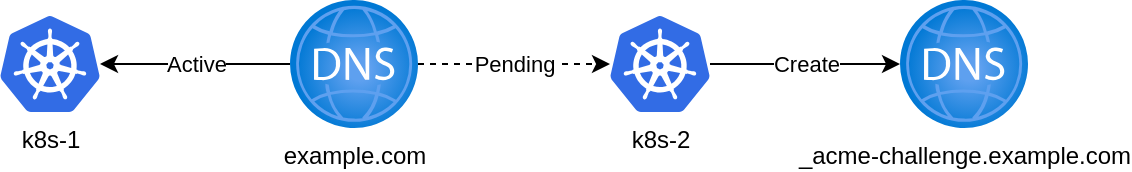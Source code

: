 <mxfile version="19.0.3" type="device"><diagram id="NOgZw-Hk_9d43UUCbP00" name="Page-1"><mxGraphModel dx="1214" dy="576" grid="1" gridSize="10" guides="1" tooltips="1" connect="1" arrows="1" fold="1" page="1" pageScale="1" pageWidth="1654" pageHeight="1169" math="0" shadow="0"><root><mxCell id="0"/><mxCell id="1" parent="0"/><mxCell id="jOKE33SHsB6_rMerV4ZW-6" value="Active" style="edgeStyle=orthogonalEdgeStyle;rounded=0;orthogonalLoop=1;jettySize=auto;html=1;" edge="1" parent="1" source="jOKE33SHsB6_rMerV4ZW-1" target="jOKE33SHsB6_rMerV4ZW-3"><mxGeometry relative="1" as="geometry"/></mxCell><mxCell id="jOKE33SHsB6_rMerV4ZW-7" value="Pending" style="edgeStyle=orthogonalEdgeStyle;rounded=0;orthogonalLoop=1;jettySize=auto;html=1;dashed=1;" edge="1" parent="1" source="jOKE33SHsB6_rMerV4ZW-1" target="jOKE33SHsB6_rMerV4ZW-4"><mxGeometry relative="1" as="geometry"/></mxCell><mxCell id="jOKE33SHsB6_rMerV4ZW-1" value="example.com" style="aspect=fixed;html=1;points=[];align=center;image;fontSize=12;image=img/lib/azure2/networking/DNS_Zones.svg;verticalAlign=top;" vertex="1" parent="1"><mxGeometry x="745" y="582" width="64" height="64" as="geometry"/></mxCell><mxCell id="jOKE33SHsB6_rMerV4ZW-3" value="k8s-1" style="sketch=0;aspect=fixed;html=1;points=[];align=center;image;fontSize=12;image=img/lib/mscae/Kubernetes.svg;" vertex="1" parent="1"><mxGeometry x="600" y="590" width="50" height="48" as="geometry"/></mxCell><mxCell id="jOKE33SHsB6_rMerV4ZW-4" value="k8s-2" style="sketch=0;aspect=fixed;html=1;points=[];align=center;image;fontSize=12;image=img/lib/mscae/Kubernetes.svg;" vertex="1" parent="1"><mxGeometry x="905" y="590" width="50" height="48" as="geometry"/></mxCell><mxCell id="jOKE33SHsB6_rMerV4ZW-11" value="Create" style="edgeStyle=orthogonalEdgeStyle;rounded=0;orthogonalLoop=1;jettySize=auto;html=1;endArrow=none;endFill=0;startArrow=classic;startFill=1;" edge="1" parent="1" source="jOKE33SHsB6_rMerV4ZW-8" target="jOKE33SHsB6_rMerV4ZW-4"><mxGeometry relative="1" as="geometry"/></mxCell><mxCell id="jOKE33SHsB6_rMerV4ZW-8" value="_acme-challenge.example.com" style="aspect=fixed;html=1;points=[];align=center;image;fontSize=12;image=img/lib/azure2/networking/DNS_Zones.svg;verticalAlign=top;" vertex="1" parent="1"><mxGeometry x="1050" y="582" width="64" height="64" as="geometry"/></mxCell></root></mxGraphModel></diagram></mxfile>